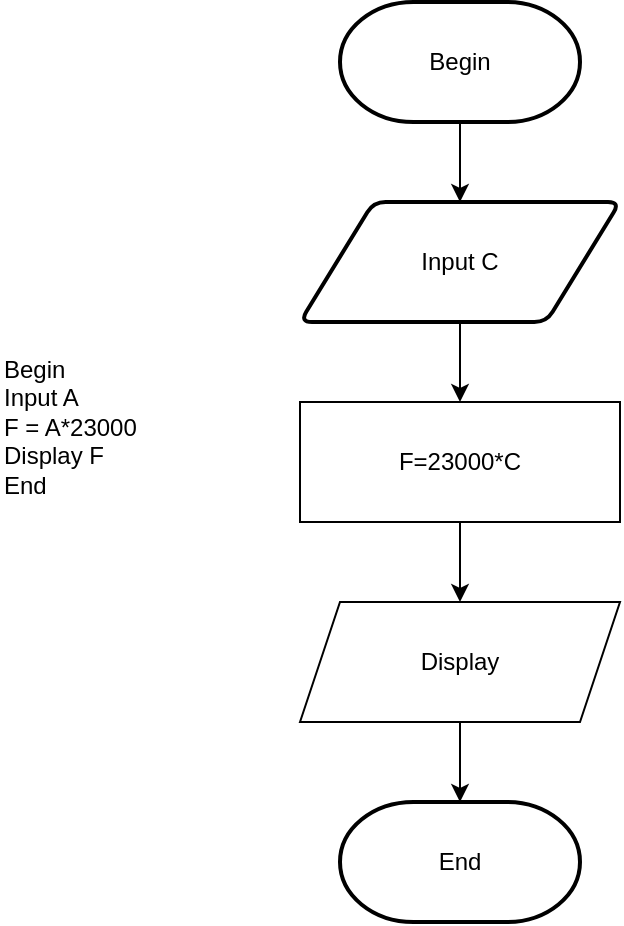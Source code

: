 <mxfile version="19.0.3" type="device" pages="6"><diagram id="tfVAkzBYsVgpE_s7PDFw" name="Trang-1"><mxGraphModel dx="1038" dy="649" grid="1" gridSize="10" guides="1" tooltips="1" connect="1" arrows="1" fold="1" page="1" pageScale="1" pageWidth="850" pageHeight="1100" math="0" shadow="0"><root><mxCell id="0"/><mxCell id="1" parent="0"/><mxCell id="wLhklh-RjlBbYtc-r_yP-1" value="Begin" style="strokeWidth=2;html=1;shape=mxgraph.flowchart.terminator;whiteSpace=wrap;" parent="1" vertex="1"><mxGeometry x="280" y="60" width="120" height="60" as="geometry"/></mxCell><mxCell id="wLhklh-RjlBbYtc-r_yP-2" value="Input C" style="shape=parallelogram;html=1;strokeWidth=2;perimeter=parallelogramPerimeter;whiteSpace=wrap;rounded=1;arcSize=12;size=0.23;" parent="1" vertex="1"><mxGeometry x="260" y="160" width="160" height="60" as="geometry"/></mxCell><mxCell id="wLhklh-RjlBbYtc-r_yP-3" value="F=23000*C" style="rounded=0;whiteSpace=wrap;html=1;" parent="1" vertex="1"><mxGeometry x="260" y="260" width="160" height="60" as="geometry"/></mxCell><mxCell id="wLhklh-RjlBbYtc-r_yP-4" value="Display" style="shape=parallelogram;perimeter=parallelogramPerimeter;whiteSpace=wrap;html=1;fixedSize=1;" parent="1" vertex="1"><mxGeometry x="260" y="360" width="160" height="60" as="geometry"/></mxCell><mxCell id="wLhklh-RjlBbYtc-r_yP-5" value="End" style="strokeWidth=2;html=1;shape=mxgraph.flowchart.terminator;whiteSpace=wrap;" parent="1" vertex="1"><mxGeometry x="280" y="460" width="120" height="60" as="geometry"/></mxCell><mxCell id="wLhklh-RjlBbYtc-r_yP-6" value="" style="endArrow=classic;html=1;rounded=0;exitX=0.5;exitY=1;exitDx=0;exitDy=0;exitPerimeter=0;entryX=0.5;entryY=0;entryDx=0;entryDy=0;" parent="1" source="wLhklh-RjlBbYtc-r_yP-1" target="wLhklh-RjlBbYtc-r_yP-2" edge="1"><mxGeometry width="50" height="50" relative="1" as="geometry"><mxPoint x="400" y="360" as="sourcePoint"/><mxPoint x="450" y="310" as="targetPoint"/></mxGeometry></mxCell><mxCell id="wLhklh-RjlBbYtc-r_yP-7" value="" style="endArrow=classic;html=1;rounded=0;exitX=0.5;exitY=1;exitDx=0;exitDy=0;entryX=0.5;entryY=0;entryDx=0;entryDy=0;" parent="1" source="wLhklh-RjlBbYtc-r_yP-2" target="wLhklh-RjlBbYtc-r_yP-3" edge="1"><mxGeometry width="50" height="50" relative="1" as="geometry"><mxPoint x="400" y="360" as="sourcePoint"/><mxPoint x="450" y="310" as="targetPoint"/></mxGeometry></mxCell><mxCell id="wLhklh-RjlBbYtc-r_yP-8" value="" style="endArrow=classic;html=1;rounded=0;exitX=0.5;exitY=1;exitDx=0;exitDy=0;entryX=0.5;entryY=0;entryDx=0;entryDy=0;" parent="1" source="wLhklh-RjlBbYtc-r_yP-3" target="wLhklh-RjlBbYtc-r_yP-4" edge="1"><mxGeometry width="50" height="50" relative="1" as="geometry"><mxPoint x="400" y="360" as="sourcePoint"/><mxPoint x="450" y="310" as="targetPoint"/></mxGeometry></mxCell><mxCell id="wLhklh-RjlBbYtc-r_yP-9" value="" style="endArrow=classic;html=1;rounded=0;exitX=0.5;exitY=1;exitDx=0;exitDy=0;entryX=0.5;entryY=0;entryDx=0;entryDy=0;entryPerimeter=0;" parent="1" source="wLhklh-RjlBbYtc-r_yP-4" target="wLhklh-RjlBbYtc-r_yP-5" edge="1"><mxGeometry width="50" height="50" relative="1" as="geometry"><mxPoint x="400" y="360" as="sourcePoint"/><mxPoint x="450" y="310" as="targetPoint"/></mxGeometry></mxCell><mxCell id="OuCpHA_AgsqhXo5aBprv-1" value="Begin&#13;&#10;    Input A&#13;&#10;    F = A*23000&#13;&#10;    Display F&#13;&#10;End" style="text;whiteSpace=wrap;html=1;" parent="1" vertex="1"><mxGeometry x="110" y="230" width="90" height="90" as="geometry"/></mxCell></root></mxGraphModel></diagram><diagram id="r07blLRiK-Lyzd8uWwNW" name="Trang-2"><mxGraphModel dx="1036" dy="649" grid="1" gridSize="10" guides="1" tooltips="1" connect="1" arrows="1" fold="1" page="1" pageScale="1" pageWidth="850" pageHeight="1100" math="0" shadow="0"><root><mxCell id="0"/><mxCell id="1" parent="0"/><mxCell id="62NmQPQryTrgk5enbBfd-7" value="" style="edgeStyle=orthogonalEdgeStyle;rounded=0;orthogonalLoop=1;jettySize=auto;html=1;" parent="1" source="62NmQPQryTrgk5enbBfd-1" target="62NmQPQryTrgk5enbBfd-3" edge="1"><mxGeometry relative="1" as="geometry"/></mxCell><mxCell id="62NmQPQryTrgk5enbBfd-1" value="BEGIN" style="ellipse;whiteSpace=wrap;html=1;" parent="1" vertex="1"><mxGeometry x="330" y="40" width="120" height="70" as="geometry"/></mxCell><mxCell id="62NmQPQryTrgk5enbBfd-9" value="" style="edgeStyle=orthogonalEdgeStyle;rounded=0;orthogonalLoop=1;jettySize=auto;html=1;" parent="1" source="62NmQPQryTrgk5enbBfd-2" target="62NmQPQryTrgk5enbBfd-5" edge="1"><mxGeometry relative="1" as="geometry"/></mxCell><mxCell id="62NmQPQryTrgk5enbBfd-2" value="F=(A+B+C)/3" style="rounded=0;whiteSpace=wrap;html=1;" parent="1" vertex="1"><mxGeometry x="330" y="270" width="120" height="60" as="geometry"/></mxCell><mxCell id="62NmQPQryTrgk5enbBfd-8" value="" style="edgeStyle=orthogonalEdgeStyle;rounded=0;orthogonalLoop=1;jettySize=auto;html=1;" parent="1" source="62NmQPQryTrgk5enbBfd-3" target="62NmQPQryTrgk5enbBfd-2" edge="1"><mxGeometry relative="1" as="geometry"/></mxCell><mxCell id="62NmQPQryTrgk5enbBfd-3" value="INPUT A, B, C" style="shape=parallelogram;perimeter=parallelogramPerimeter;whiteSpace=wrap;html=1;fixedSize=1;" parent="1" vertex="1"><mxGeometry x="330" y="160" width="120" height="60" as="geometry"/></mxCell><mxCell id="62NmQPQryTrgk5enbBfd-10" value="" style="edgeStyle=orthogonalEdgeStyle;rounded=0;orthogonalLoop=1;jettySize=auto;html=1;" parent="1" source="62NmQPQryTrgk5enbBfd-5" target="62NmQPQryTrgk5enbBfd-6" edge="1"><mxGeometry relative="1" as="geometry"/></mxCell><mxCell id="62NmQPQryTrgk5enbBfd-5" value="DISPLAY F" style="shape=parallelogram;perimeter=parallelogramPerimeter;whiteSpace=wrap;html=1;fixedSize=1;" parent="1" vertex="1"><mxGeometry x="330" y="370" width="120" height="60" as="geometry"/></mxCell><mxCell id="62NmQPQryTrgk5enbBfd-6" value="END" style="ellipse;whiteSpace=wrap;html=1;" parent="1" vertex="1"><mxGeometry x="330" y="470" width="120" height="70" as="geometry"/></mxCell><mxCell id="62NmQPQryTrgk5enbBfd-11" value="Begin&#13;&#10;    Input a,b,c&#13;&#10;    A = (a+b+2)/3&#13;&#10;    Display A&#13;&#10;End" style="text;whiteSpace=wrap;html=1;" parent="1" vertex="1"><mxGeometry x="150" y="170" width="110" height="150" as="geometry"/></mxCell></root></mxGraphModel></diagram><diagram id="t23AsG98z1i_BAn7gj1m" name="Trang-3"><mxGraphModel dx="1036" dy="649" grid="1" gridSize="10" guides="1" tooltips="1" connect="1" arrows="1" fold="1" page="1" pageScale="1" pageWidth="850" pageHeight="1100" math="0" shadow="0"><root><mxCell id="0"/><mxCell id="1" parent="0"/><mxCell id="9P1zHzRPGrppLzi7DGdv-8" value="" style="edgeStyle=orthogonalEdgeStyle;rounded=0;orthogonalLoop=1;jettySize=auto;html=1;" edge="1" parent="1" source="9P1zHzRPGrppLzi7DGdv-1" target="9P1zHzRPGrppLzi7DGdv-2"><mxGeometry relative="1" as="geometry"/></mxCell><mxCell id="9P1zHzRPGrppLzi7DGdv-1" value="BEGIN" style="ellipse;whiteSpace=wrap;html=1;" vertex="1" parent="1"><mxGeometry x="390" y="40" width="120" height="80" as="geometry"/></mxCell><mxCell id="9P1zHzRPGrppLzi7DGdv-9" value="" style="edgeStyle=orthogonalEdgeStyle;rounded=0;orthogonalLoop=1;jettySize=auto;html=1;" edge="1" parent="1" source="9P1zHzRPGrppLzi7DGdv-2" target="9P1zHzRPGrppLzi7DGdv-4"><mxGeometry relative="1" as="geometry"/></mxCell><mxCell id="9P1zHzRPGrppLzi7DGdv-2" value="INPUT A,B,C" style="shape=parallelogram;perimeter=parallelogramPerimeter;whiteSpace=wrap;html=1;fixedSize=1;" vertex="1" parent="1"><mxGeometry x="390" y="160" width="120" height="60" as="geometry"/></mxCell><mxCell id="9P1zHzRPGrppLzi7DGdv-10" style="edgeStyle=orthogonalEdgeStyle;rounded=0;orthogonalLoop=1;jettySize=auto;html=1;entryX=0.5;entryY=0;entryDx=0;entryDy=0;" edge="1" parent="1" source="9P1zHzRPGrppLzi7DGdv-4" target="9P1zHzRPGrppLzi7DGdv-5"><mxGeometry relative="1" as="geometry"><mxPoint x="310" y="300" as="targetPoint"/></mxGeometry></mxCell><mxCell id="9P1zHzRPGrppLzi7DGdv-11" style="edgeStyle=orthogonalEdgeStyle;rounded=0;orthogonalLoop=1;jettySize=auto;html=1;exitX=1;exitY=0.5;exitDx=0;exitDy=0;entryX=0.5;entryY=0;entryDx=0;entryDy=0;" edge="1" parent="1" source="9P1zHzRPGrppLzi7DGdv-4" target="9P1zHzRPGrppLzi7DGdv-6"><mxGeometry relative="1" as="geometry"><mxPoint x="590" y="300" as="targetPoint"/></mxGeometry></mxCell><mxCell id="9P1zHzRPGrppLzi7DGdv-14" value="" style="edgeStyle=orthogonalEdgeStyle;rounded=0;orthogonalLoop=1;jettySize=auto;html=1;" edge="1" parent="1" source="9P1zHzRPGrppLzi7DGdv-4" target="9P1zHzRPGrppLzi7DGdv-13"><mxGeometry relative="1" as="geometry"/></mxCell><mxCell id="9P1zHzRPGrppLzi7DGdv-4" value="MAX=A" style="rhombus;whiteSpace=wrap;html=1;" vertex="1" parent="1"><mxGeometry x="410" y="260" width="80" height="80" as="geometry"/></mxCell><mxCell id="9P1zHzRPGrppLzi7DGdv-5" value="MAX&amp;lt;B" style="rhombus;whiteSpace=wrap;html=1;" vertex="1" parent="1"><mxGeometry x="260" y="340" width="110" height="80" as="geometry"/></mxCell><mxCell id="9P1zHzRPGrppLzi7DGdv-6" value="MAX&amp;lt;C" style="rhombus;whiteSpace=wrap;html=1;" vertex="1" parent="1"><mxGeometry x="530" y="340" width="110" height="80" as="geometry"/></mxCell><mxCell id="9P1zHzRPGrppLzi7DGdv-25" value="" style="edgeStyle=orthogonalEdgeStyle;rounded=0;orthogonalLoop=1;jettySize=auto;html=1;" edge="1" parent="1" source="9P1zHzRPGrppLzi7DGdv-13" target="9P1zHzRPGrppLzi7DGdv-24"><mxGeometry relative="1" as="geometry"/></mxCell><mxCell id="9P1zHzRPGrppLzi7DGdv-13" value="DISPLAY MAX" style="shape=parallelogram;perimeter=parallelogramPerimeter;whiteSpace=wrap;html=1;fixedSize=1;" vertex="1" parent="1"><mxGeometry x="390" y="480" width="120" height="50" as="geometry"/></mxCell><mxCell id="9P1zHzRPGrppLzi7DGdv-17" value="TRUE" style="text;html=1;strokeColor=none;fillColor=none;align=center;verticalAlign=middle;whiteSpace=wrap;rounded=0;" vertex="1" parent="1"><mxGeometry x="330" y="430" width="60" height="30" as="geometry"/></mxCell><mxCell id="9P1zHzRPGrppLzi7DGdv-18" value="TRUE" style="text;html=1;strokeColor=none;fillColor=none;align=center;verticalAlign=middle;whiteSpace=wrap;rounded=0;" vertex="1" parent="1"><mxGeometry x="500" y="430" width="60" height="30" as="geometry"/></mxCell><mxCell id="9P1zHzRPGrppLzi7DGdv-22" value="" style="endArrow=classic;html=1;rounded=0;exitX=0.5;exitY=1;exitDx=0;exitDy=0;entryX=0;entryY=0.75;entryDx=0;entryDy=0;" edge="1" parent="1" source="9P1zHzRPGrppLzi7DGdv-5" target="9P1zHzRPGrppLzi7DGdv-13"><mxGeometry width="50" height="50" relative="1" as="geometry"><mxPoint x="400" y="360" as="sourcePoint"/><mxPoint x="315" y="530" as="targetPoint"/></mxGeometry></mxCell><mxCell id="9P1zHzRPGrppLzi7DGdv-23" value="" style="endArrow=classic;html=1;rounded=0;exitX=0.5;exitY=1;exitDx=0;exitDy=0;entryX=1;entryY=0.75;entryDx=0;entryDy=0;" edge="1" parent="1" source="9P1zHzRPGrppLzi7DGdv-6" target="9P1zHzRPGrppLzi7DGdv-13"><mxGeometry width="50" height="50" relative="1" as="geometry"><mxPoint x="400" y="360" as="sourcePoint"/><mxPoint x="450" y="310" as="targetPoint"/></mxGeometry></mxCell><mxCell id="9P1zHzRPGrppLzi7DGdv-24" value="END" style="ellipse;whiteSpace=wrap;html=1;" vertex="1" parent="1"><mxGeometry x="390" y="570" width="120" height="80" as="geometry"/></mxCell><mxCell id="9P1zHzRPGrppLzi7DGdv-27" value="Begin&#10;    Input a,b,c&#10;    max=a&#10;    If max &lt; b&#10;       max = b&#10;    If max &lt; c&#10;       max = c&#10;    Display max&#10;End" style="text;whiteSpace=wrap;html=1;" vertex="1" parent="1"><mxGeometry x="130" y="190" width="100" height="140" as="geometry"/></mxCell></root></mxGraphModel></diagram><diagram id="PY7EW52WRHJG7oaNqOlx" name="Trang-4"><mxGraphModel dx="1038" dy="649" grid="1" gridSize="10" guides="1" tooltips="1" connect="1" arrows="1" fold="1" page="1" pageScale="1" pageWidth="850" pageHeight="1100" math="0" shadow="0"><root><mxCell id="0"/><mxCell id="1" parent="0"/><mxCell id="LsC1vlIwkCf9p1XSgPZU-14" value="" style="edgeStyle=orthogonalEdgeStyle;rounded=0;orthogonalLoop=1;jettySize=auto;html=1;" edge="1" parent="1" source="LsC1vlIwkCf9p1XSgPZU-1" target="LsC1vlIwkCf9p1XSgPZU-2"><mxGeometry relative="1" as="geometry"/></mxCell><mxCell id="LsC1vlIwkCf9p1XSgPZU-1" value="BEGIN" style="ellipse;whiteSpace=wrap;html=1;" vertex="1" parent="1"><mxGeometry x="330" y="40" width="120" height="60" as="geometry"/></mxCell><mxCell id="LsC1vlIwkCf9p1XSgPZU-15" value="" style="edgeStyle=orthogonalEdgeStyle;rounded=0;orthogonalLoop=1;jettySize=auto;html=1;" edge="1" parent="1" source="LsC1vlIwkCf9p1XSgPZU-2" target="LsC1vlIwkCf9p1XSgPZU-4"><mxGeometry relative="1" as="geometry"/></mxCell><mxCell id="LsC1vlIwkCf9p1XSgPZU-2" value="INPUT A1,....AI" style="shape=parallelogram;perimeter=parallelogramPerimeter;whiteSpace=wrap;html=1;fixedSize=1;" vertex="1" parent="1"><mxGeometry x="330" y="130" width="120" height="60" as="geometry"/></mxCell><mxCell id="LsC1vlIwkCf9p1XSgPZU-16" value="" style="edgeStyle=orthogonalEdgeStyle;rounded=0;orthogonalLoop=1;jettySize=auto;html=1;" edge="1" parent="1" source="LsC1vlIwkCf9p1XSgPZU-4" target="LsC1vlIwkCf9p1XSgPZU-5"><mxGeometry relative="1" as="geometry"/></mxCell><mxCell id="LsC1vlIwkCf9p1XSgPZU-4" value="MAX=A1" style="rounded=0;whiteSpace=wrap;html=1;" vertex="1" parent="1"><mxGeometry x="330" y="220" width="120" height="60" as="geometry"/></mxCell><mxCell id="LsC1vlIwkCf9p1XSgPZU-17" value="" style="edgeStyle=orthogonalEdgeStyle;rounded=0;orthogonalLoop=1;jettySize=auto;html=1;" edge="1" parent="1" source="LsC1vlIwkCf9p1XSgPZU-5" target="LsC1vlIwkCf9p1XSgPZU-11"><mxGeometry relative="1" as="geometry"/></mxCell><mxCell id="LsC1vlIwkCf9p1XSgPZU-21" style="edgeStyle=orthogonalEdgeStyle;rounded=0;orthogonalLoop=1;jettySize=auto;html=1;" edge="1" parent="1"><mxGeometry relative="1" as="geometry"><mxPoint x="450" y="260" as="targetPoint"/><mxPoint x="640" y="560" as="sourcePoint"/><Array as="points"><mxPoint x="640" y="260"/><mxPoint x="450" y="260"/></Array></mxGeometry></mxCell><mxCell id="LsC1vlIwkCf9p1XSgPZU-5" value="I=1" style="rounded=0;whiteSpace=wrap;html=1;" vertex="1" parent="1"><mxGeometry x="330" y="310" width="120" height="60" as="geometry"/></mxCell><mxCell id="LsC1vlIwkCf9p1XSgPZU-10" value="&lt;div&gt;BEGIN&lt;/div&gt;&lt;div&gt;&amp;nbsp; &amp;nbsp; &amp;nbsp; &amp;nbsp; INPUT A1,... AI&lt;/div&gt;&lt;div&gt;&amp;nbsp; &amp;nbsp; &amp;nbsp; &amp;nbsp; MAX=A1&lt;/div&gt;&lt;div&gt;&amp;nbsp; &amp;nbsp; &amp;nbsp; &amp;nbsp; I=1&lt;/div&gt;&lt;div&gt;&lt;span style=&quot;&quot;&gt;&#9;&lt;/span&gt;N LA SO CAC SO HANG&lt;/div&gt;&lt;div&gt;&lt;span style=&quot;&quot;&gt;&#9;&lt;/span&gt;WHILE I&amp;lt;=N&lt;/div&gt;&lt;div&gt;&lt;span style=&quot;&quot;&gt;&#9;&lt;/span&gt;DO&lt;/div&gt;&lt;div&gt;&lt;span style=&quot;&quot;&gt;&#9;&lt;/span&gt;IF MAX&amp;lt;AI&lt;/div&gt;&lt;div&gt;&lt;span style=&quot;&quot;&gt;&#9;&lt;/span&gt;&amp;nbsp; &amp;nbsp;MAX=AI&lt;/div&gt;&lt;div&gt;&lt;span style=&quot;&quot;&gt;&#9;&lt;/span&gt;I=I+1&lt;/div&gt;&lt;div&gt;END&lt;/div&gt;" style="text;html=1;strokeColor=none;fillColor=none;align=left;verticalAlign=middle;whiteSpace=wrap;rounded=0;" vertex="1" parent="1"><mxGeometry x="90" y="50" width="190" height="340" as="geometry"/></mxCell><mxCell id="LsC1vlIwkCf9p1XSgPZU-23" value="" style="edgeStyle=orthogonalEdgeStyle;rounded=0;orthogonalLoop=1;jettySize=auto;html=1;" edge="1" parent="1" source="LsC1vlIwkCf9p1XSgPZU-11" target="LsC1vlIwkCf9p1XSgPZU-18"><mxGeometry relative="1" as="geometry"/></mxCell><mxCell id="LsC1vlIwkCf9p1XSgPZU-25" value="" style="edgeStyle=orthogonalEdgeStyle;rounded=0;orthogonalLoop=1;jettySize=auto;html=1;" edge="1" parent="1" source="LsC1vlIwkCf9p1XSgPZU-11"><mxGeometry relative="1" as="geometry"><mxPoint x="250" y="500" as="targetPoint"/></mxGeometry></mxCell><mxCell id="LsC1vlIwkCf9p1XSgPZU-11" value="I&amp;lt;=N" style="rhombus;whiteSpace=wrap;html=1;" vertex="1" parent="1"><mxGeometry x="350" y="400" width="80" height="80" as="geometry"/></mxCell><mxCell id="LsC1vlIwkCf9p1XSgPZU-18" value="I=I+1" style="rhombus;whiteSpace=wrap;html=1;" vertex="1" parent="1"><mxGeometry x="350" y="520" width="80" height="80" as="geometry"/></mxCell><mxCell id="LsC1vlIwkCf9p1XSgPZU-22" value="" style="endArrow=classic;html=1;rounded=0;exitX=1;exitY=0.5;exitDx=0;exitDy=0;" edge="1" parent="1" source="LsC1vlIwkCf9p1XSgPZU-18"><mxGeometry width="50" height="50" relative="1" as="geometry"><mxPoint x="630" y="560" as="sourcePoint"/><mxPoint x="640" y="560" as="targetPoint"/></mxGeometry></mxCell><mxCell id="LsC1vlIwkCf9p1XSgPZU-27" value="TRUE" style="text;html=1;strokeColor=none;fillColor=none;align=center;verticalAlign=middle;whiteSpace=wrap;rounded=0;" vertex="1" parent="1"><mxGeometry x="280" y="420" width="60" height="30" as="geometry"/></mxCell><mxCell id="LsC1vlIwkCf9p1XSgPZU-28" value="END&lt;br&gt;" style="ellipse;whiteSpace=wrap;html=1;" vertex="1" parent="1"><mxGeometry x="190" y="500" width="120" height="80" as="geometry"/></mxCell><mxCell id="LsC1vlIwkCf9p1XSgPZU-31" value="FALSE" style="text;html=1;strokeColor=none;fillColor=none;align=center;verticalAlign=middle;whiteSpace=wrap;rounded=0;" vertex="1" parent="1"><mxGeometry x="390" y="480" width="60" height="30" as="geometry"/></mxCell></root></mxGraphModel></diagram><diagram id="u81k1iAe41c52TjXx4Qc" name="Trang-5"><mxGraphModel dx="1038" dy="649" grid="1" gridSize="10" guides="1" tooltips="1" connect="1" arrows="1" fold="1" page="1" pageScale="1" pageWidth="850" pageHeight="1100" math="0" shadow="0"><root><mxCell id="0"/><mxCell id="1" parent="0"/><mxCell id="7nemfTpSg8hkyficvyuv-9" value="" style="edgeStyle=orthogonalEdgeStyle;rounded=0;orthogonalLoop=1;jettySize=auto;html=1;" parent="1" source="7nemfTpSg8hkyficvyuv-1" target="7nemfTpSg8hkyficvyuv-2" edge="1"><mxGeometry relative="1" as="geometry"/></mxCell><mxCell id="7nemfTpSg8hkyficvyuv-1" value="BEGIN" style="ellipse;whiteSpace=wrap;html=1;" parent="1" vertex="1"><mxGeometry x="350" y="40" width="120" height="80" as="geometry"/></mxCell><mxCell id="vBXiKGXW_9Dx3y0MGKGs-3" value="" style="edgeStyle=orthogonalEdgeStyle;rounded=0;orthogonalLoop=1;jettySize=auto;html=1;" edge="1" parent="1" source="7nemfTpSg8hkyficvyuv-2" target="vBXiKGXW_9Dx3y0MGKGs-2"><mxGeometry relative="1" as="geometry"/></mxCell><mxCell id="7nemfTpSg8hkyficvyuv-2" value="INPUT N" style="shape=parallelogram;perimeter=parallelogramPerimeter;whiteSpace=wrap;html=1;fixedSize=1;" parent="1" vertex="1"><mxGeometry x="350" y="140" width="120" height="60" as="geometry"/></mxCell><mxCell id="vBXiKGXW_9Dx3y0MGKGs-8" value="" style="edgeStyle=orthogonalEdgeStyle;rounded=0;orthogonalLoop=1;jettySize=auto;html=1;" edge="1" parent="1" source="vBXiKGXW_9Dx3y0MGKGs-2" target="vBXiKGXW_9Dx3y0MGKGs-7"><mxGeometry relative="1" as="geometry"/></mxCell><mxCell id="vBXiKGXW_9Dx3y0MGKGs-29" value="" style="edgeStyle=orthogonalEdgeStyle;rounded=0;orthogonalLoop=1;jettySize=auto;html=1;" edge="1" parent="1" source="vBXiKGXW_9Dx3y0MGKGs-2" target="vBXiKGXW_9Dx3y0MGKGs-4"><mxGeometry relative="1" as="geometry"/></mxCell><mxCell id="vBXiKGXW_9Dx3y0MGKGs-2" value="N=&amp;gt;75" style="rhombus;whiteSpace=wrap;html=1;" vertex="1" parent="1"><mxGeometry x="360" y="230" width="100" height="80" as="geometry"/></mxCell><mxCell id="vBXiKGXW_9Dx3y0MGKGs-41" style="edgeStyle=orthogonalEdgeStyle;rounded=0;orthogonalLoop=1;jettySize=auto;html=1;exitX=1;exitY=0.5;exitDx=0;exitDy=0;entryX=0.5;entryY=0;entryDx=0;entryDy=0;" edge="1" parent="1" source="vBXiKGXW_9Dx3y0MGKGs-4" target="vBXiKGXW_9Dx3y0MGKGs-39"><mxGeometry relative="1" as="geometry"><mxPoint x="730" y="630" as="targetPoint"/><Array as="points"><mxPoint x="730" y="270"/></Array></mxGeometry></mxCell><mxCell id="vBXiKGXW_9Dx3y0MGKGs-4" value="DISPLAY LOẠI A" style="shape=parallelogram;perimeter=parallelogramPerimeter;whiteSpace=wrap;html=1;fixedSize=1;" vertex="1" parent="1"><mxGeometry x="550" y="240" width="120" height="60" as="geometry"/></mxCell><mxCell id="vBXiKGXW_9Dx3y0MGKGs-19" value="" style="edgeStyle=orthogonalEdgeStyle;rounded=0;orthogonalLoop=1;jettySize=auto;html=1;" edge="1" parent="1" source="vBXiKGXW_9Dx3y0MGKGs-7" target="vBXiKGXW_9Dx3y0MGKGs-9"><mxGeometry relative="1" as="geometry"/></mxCell><mxCell id="vBXiKGXW_9Dx3y0MGKGs-21" value="" style="edgeStyle=orthogonalEdgeStyle;rounded=0;orthogonalLoop=1;jettySize=auto;html=1;" edge="1" parent="1" source="vBXiKGXW_9Dx3y0MGKGs-7" target="vBXiKGXW_9Dx3y0MGKGs-20"><mxGeometry relative="1" as="geometry"/></mxCell><mxCell id="vBXiKGXW_9Dx3y0MGKGs-7" value="N=&amp;gt;60" style="rhombus;whiteSpace=wrap;html=1;" vertex="1" parent="1"><mxGeometry x="360" y="340" width="100" height="80" as="geometry"/></mxCell><mxCell id="vBXiKGXW_9Dx3y0MGKGs-42" style="edgeStyle=orthogonalEdgeStyle;rounded=0;orthogonalLoop=1;jettySize=auto;html=1;exitX=1;exitY=0.5;exitDx=0;exitDy=0;" edge="1" parent="1" source="vBXiKGXW_9Dx3y0MGKGs-9"><mxGeometry relative="1" as="geometry"><mxPoint x="730" y="380" as="targetPoint"/></mxGeometry></mxCell><mxCell id="vBXiKGXW_9Dx3y0MGKGs-9" value="DISPLAY LOẠI B" style="shape=parallelogram;perimeter=parallelogramPerimeter;whiteSpace=wrap;html=1;fixedSize=1;" vertex="1" parent="1"><mxGeometry x="550" y="350" width="120" height="60" as="geometry"/></mxCell><mxCell id="vBXiKGXW_9Dx3y0MGKGs-11" value="FLASE" style="text;html=1;strokeColor=none;fillColor=none;align=center;verticalAlign=middle;whiteSpace=wrap;rounded=0;" vertex="1" parent="1"><mxGeometry x="405" y="310" width="60" height="30" as="geometry"/></mxCell><mxCell id="vBXiKGXW_9Dx3y0MGKGs-13" value="TRUE" style="text;html=1;strokeColor=none;fillColor=none;align=center;verticalAlign=middle;whiteSpace=wrap;rounded=0;" vertex="1" parent="1"><mxGeometry x="470" y="350" width="60" height="30" as="geometry"/></mxCell><mxCell id="vBXiKGXW_9Dx3y0MGKGs-23" value="" style="edgeStyle=orthogonalEdgeStyle;rounded=0;orthogonalLoop=1;jettySize=auto;html=1;" edge="1" parent="1" source="vBXiKGXW_9Dx3y0MGKGs-20" target="vBXiKGXW_9Dx3y0MGKGs-22"><mxGeometry relative="1" as="geometry"/></mxCell><mxCell id="vBXiKGXW_9Dx3y0MGKGs-33" value="" style="edgeStyle=orthogonalEdgeStyle;rounded=0;orthogonalLoop=1;jettySize=auto;html=1;" edge="1" parent="1" source="vBXiKGXW_9Dx3y0MGKGs-20" target="vBXiKGXW_9Dx3y0MGKGs-24"><mxGeometry relative="1" as="geometry"/></mxCell><mxCell id="vBXiKGXW_9Dx3y0MGKGs-20" value="N=&amp;gt;45" style="rhombus;whiteSpace=wrap;html=1;" vertex="1" parent="1"><mxGeometry x="355" y="440" width="110" height="80" as="geometry"/></mxCell><mxCell id="vBXiKGXW_9Dx3y0MGKGs-43" style="edgeStyle=orthogonalEdgeStyle;rounded=0;orthogonalLoop=1;jettySize=auto;html=1;exitX=1;exitY=0.5;exitDx=0;exitDy=0;" edge="1" parent="1" source="vBXiKGXW_9Dx3y0MGKGs-22"><mxGeometry relative="1" as="geometry"><mxPoint x="730" y="480" as="targetPoint"/></mxGeometry></mxCell><mxCell id="vBXiKGXW_9Dx3y0MGKGs-22" value="DISPLAY LOẠI C" style="shape=parallelogram;perimeter=parallelogramPerimeter;whiteSpace=wrap;html=1;fixedSize=1;" vertex="1" parent="1"><mxGeometry x="550" y="450" width="120" height="60" as="geometry"/></mxCell><mxCell id="vBXiKGXW_9Dx3y0MGKGs-30" value="" style="edgeStyle=orthogonalEdgeStyle;rounded=0;orthogonalLoop=1;jettySize=auto;html=1;" edge="1" parent="1" source="vBXiKGXW_9Dx3y0MGKGs-24" target="vBXiKGXW_9Dx3y0MGKGs-28"><mxGeometry relative="1" as="geometry"/></mxCell><mxCell id="vBXiKGXW_9Dx3y0MGKGs-38" value="" style="edgeStyle=orthogonalEdgeStyle;rounded=0;orthogonalLoop=1;jettySize=auto;html=1;" edge="1" parent="1" source="vBXiKGXW_9Dx3y0MGKGs-24" target="vBXiKGXW_9Dx3y0MGKGs-37"><mxGeometry relative="1" as="geometry"/></mxCell><mxCell id="vBXiKGXW_9Dx3y0MGKGs-24" value="N=&amp;gt;35" style="rhombus;whiteSpace=wrap;html=1;" vertex="1" parent="1"><mxGeometry x="355" y="540" width="110" height="80" as="geometry"/></mxCell><mxCell id="vBXiKGXW_9Dx3y0MGKGs-6" value="TRUE" style="text;html=1;strokeColor=none;fillColor=none;align=center;verticalAlign=middle;whiteSpace=wrap;rounded=0;" vertex="1" parent="1"><mxGeometry x="470" y="240" width="60" height="30" as="geometry"/></mxCell><mxCell id="vBXiKGXW_9Dx3y0MGKGs-26" value="BEGIN&#10;INPUT N&#10;IF N=&gt;75&#10;DISPLAY LOẠI A THEN&#10;ELSE IF 60&lt;=N &#10;DISPLAY LOẠI B THEN&#10;ELSE IF 45&lt;=N &#10;DISPLAY LOẠI C THEN&#10;ELSE IF 35&lt;=N &#10;DISPLAY LOẠI D&#10;ELSE IF DISPLAY LOẠI E&#10;END" style="text;whiteSpace=wrap;html=1;" vertex="1" parent="1"><mxGeometry x="120" y="100" width="170" height="240" as="geometry"/></mxCell><mxCell id="vBXiKGXW_9Dx3y0MGKGs-44" style="edgeStyle=orthogonalEdgeStyle;rounded=0;orthogonalLoop=1;jettySize=auto;html=1;exitX=1;exitY=0.5;exitDx=0;exitDy=0;" edge="1" parent="1" source="vBXiKGXW_9Dx3y0MGKGs-28"><mxGeometry relative="1" as="geometry"><mxPoint x="730" y="580" as="targetPoint"/></mxGeometry></mxCell><mxCell id="vBXiKGXW_9Dx3y0MGKGs-28" value="DISPLAY LOẠI D" style="shape=parallelogram;perimeter=parallelogramPerimeter;whiteSpace=wrap;html=1;fixedSize=1;" vertex="1" parent="1"><mxGeometry x="550" y="550" width="120" height="60" as="geometry"/></mxCell><mxCell id="vBXiKGXW_9Dx3y0MGKGs-31" value="FLASE" style="text;html=1;strokeColor=none;fillColor=none;align=center;verticalAlign=middle;whiteSpace=wrap;rounded=0;" vertex="1" parent="1"><mxGeometry x="410" y="420" width="60" height="30" as="geometry"/></mxCell><mxCell id="vBXiKGXW_9Dx3y0MGKGs-32" value="FLASE" style="text;html=1;strokeColor=none;fillColor=none;align=center;verticalAlign=middle;whiteSpace=wrap;rounded=0;" vertex="1" parent="1"><mxGeometry x="410" y="520" width="60" height="30" as="geometry"/></mxCell><mxCell id="vBXiKGXW_9Dx3y0MGKGs-34" style="edgeStyle=orthogonalEdgeStyle;rounded=0;orthogonalLoop=1;jettySize=auto;html=1;exitX=0.5;exitY=1;exitDx=0;exitDy=0;" edge="1" parent="1" source="vBXiKGXW_9Dx3y0MGKGs-32" target="vBXiKGXW_9Dx3y0MGKGs-32"><mxGeometry relative="1" as="geometry"/></mxCell><mxCell id="vBXiKGXW_9Dx3y0MGKGs-35" value="TRUE" style="text;html=1;strokeColor=none;fillColor=none;align=center;verticalAlign=middle;whiteSpace=wrap;rounded=0;" vertex="1" parent="1"><mxGeometry x="470" y="450" width="60" height="30" as="geometry"/></mxCell><mxCell id="vBXiKGXW_9Dx3y0MGKGs-36" value="TRUE" style="text;html=1;strokeColor=none;fillColor=none;align=center;verticalAlign=middle;whiteSpace=wrap;rounded=0;" vertex="1" parent="1"><mxGeometry x="470" y="550" width="60" height="30" as="geometry"/></mxCell><mxCell id="vBXiKGXW_9Dx3y0MGKGs-37" value="DISPLAY LOẠI E" style="shape=parallelogram;perimeter=parallelogramPerimeter;whiteSpace=wrap;html=1;fixedSize=1;" vertex="1" parent="1"><mxGeometry x="350" y="650" width="120" height="60" as="geometry"/></mxCell><mxCell id="vBXiKGXW_9Dx3y0MGKGs-39" value="END" style="ellipse;whiteSpace=wrap;html=1;" vertex="1" parent="1"><mxGeometry x="670" y="640" width="120" height="80" as="geometry"/></mxCell><mxCell id="vBXiKGXW_9Dx3y0MGKGs-40" value="" style="endArrow=classic;html=1;rounded=0;exitX=1;exitY=0.5;exitDx=0;exitDy=0;entryX=0;entryY=0.5;entryDx=0;entryDy=0;" edge="1" parent="1" source="vBXiKGXW_9Dx3y0MGKGs-37" target="vBXiKGXW_9Dx3y0MGKGs-39"><mxGeometry width="50" height="50" relative="1" as="geometry"><mxPoint x="500" y="460" as="sourcePoint"/><mxPoint x="550" y="410" as="targetPoint"/></mxGeometry></mxCell><mxCell id="vBXiKGXW_9Dx3y0MGKGs-45" value="FLASE" style="text;html=1;strokeColor=none;fillColor=none;align=center;verticalAlign=middle;whiteSpace=wrap;rounded=0;" vertex="1" parent="1"><mxGeometry x="405" y="620" width="60" height="30" as="geometry"/></mxCell></root></mxGraphModel></diagram><diagram id="cJSdGrz2to811cVLsD81" name="Trang-6"><mxGraphModel dx="1888" dy="649" grid="1" gridSize="10" guides="1" tooltips="1" connect="1" arrows="1" fold="1" page="1" pageScale="1" pageWidth="850" pageHeight="1100" math="0" shadow="0"><root><mxCell id="0"/><mxCell id="1" parent="0"/><mxCell id="24XUVmutnhNNBs-K3R9m-13" value="" style="edgeStyle=orthogonalEdgeStyle;rounded=0;orthogonalLoop=1;jettySize=auto;html=1;" parent="1" source="24XUVmutnhNNBs-K3R9m-1" target="24XUVmutnhNNBs-K3R9m-2" edge="1"><mxGeometry relative="1" as="geometry"/></mxCell><mxCell id="24XUVmutnhNNBs-K3R9m-1" value="BEGIN" style="ellipse;whiteSpace=wrap;html=1;" parent="1" vertex="1"><mxGeometry x="340" width="90" height="50" as="geometry"/></mxCell><mxCell id="7ywiETRU46QGibNzkGlf-19" style="edgeStyle=orthogonalEdgeStyle;rounded=0;orthogonalLoop=1;jettySize=auto;html=1;exitX=0.5;exitY=1;exitDx=0;exitDy=0;entryX=0.5;entryY=0;entryDx=0;entryDy=0;" edge="1" parent="1" source="24XUVmutnhNNBs-K3R9m-2" target="7ywiETRU46QGibNzkGlf-1"><mxGeometry relative="1" as="geometry"/></mxCell><mxCell id="24XUVmutnhNNBs-K3R9m-2" value="INPUT A,B,C" style="shape=parallelogram;perimeter=parallelogramPerimeter;whiteSpace=wrap;html=1;fixedSize=1;" parent="1" vertex="1"><mxGeometry x="325" y="70" width="120" height="40" as="geometry"/></mxCell><mxCell id="24XUVmutnhNNBs-K3R9m-11" value="" style="edgeStyle=orthogonalEdgeStyle;rounded=0;orthogonalLoop=1;jettySize=auto;html=1;" parent="1" target="24XUVmutnhNNBs-K3R9m-5" edge="1"><mxGeometry relative="1" as="geometry"><mxPoint x="385" y="280" as="sourcePoint"/></mxGeometry></mxCell><mxCell id="24XUVmutnhNNBs-K3R9m-10" value="" style="edgeStyle=orthogonalEdgeStyle;rounded=0;orthogonalLoop=1;jettySize=auto;html=1;" parent="1" source="24XUVmutnhNNBs-K3R9m-5" target="24XUVmutnhNNBs-K3R9m-9" edge="1"><mxGeometry relative="1" as="geometry"/></mxCell><mxCell id="24XUVmutnhNNBs-K3R9m-29" style="edgeStyle=orthogonalEdgeStyle;rounded=0;orthogonalLoop=1;jettySize=auto;html=1;exitX=1;exitY=0.5;exitDx=0;exitDy=0;entryX=0;entryY=0.5;entryDx=0;entryDy=0;" parent="1" source="24XUVmutnhNNBs-K3R9m-5" target="24XUVmutnhNNBs-K3R9m-14" edge="1"><mxGeometry relative="1" as="geometry"/></mxCell><mxCell id="24XUVmutnhNNBs-K3R9m-5" value="MAX&amp;lt;B" style="rhombus;whiteSpace=wrap;html=1;" parent="1" vertex="1"><mxGeometry x="345" y="310" width="80" height="80" as="geometry"/></mxCell><mxCell id="7ywiETRU46QGibNzkGlf-16" style="edgeStyle=orthogonalEdgeStyle;rounded=0;orthogonalLoop=1;jettySize=auto;html=1;exitX=0.5;exitY=1;exitDx=0;exitDy=0;entryX=0.5;entryY=0;entryDx=0;entryDy=0;" edge="1" parent="1" source="24XUVmutnhNNBs-K3R9m-8" target="24XUVmutnhNNBs-K3R9m-15"><mxGeometry relative="1" as="geometry"><Array as="points"><mxPoint x="200" y="290"/></Array></mxGeometry></mxCell><mxCell id="7ywiETRU46QGibNzkGlf-23" style="edgeStyle=orthogonalEdgeStyle;rounded=0;orthogonalLoop=1;jettySize=auto;html=1;exitX=0;exitY=0.5;exitDx=0;exitDy=0;entryX=0.403;entryY=0.007;entryDx=0;entryDy=0;entryPerimeter=0;" edge="1" parent="1" source="24XUVmutnhNNBs-K3R9m-8" target="UuijwG7dVf3rDBlGsnNx-3"><mxGeometry relative="1" as="geometry"/></mxCell><mxCell id="24XUVmutnhNNBs-K3R9m-8" value="B&amp;gt;C" style="rhombus;whiteSpace=wrap;html=1;" parent="1" vertex="1"><mxGeometry x="60" y="210" width="80" height="80" as="geometry"/></mxCell><mxCell id="UuijwG7dVf3rDBlGsnNx-7" style="edgeStyle=orthogonalEdgeStyle;rounded=0;orthogonalLoop=1;jettySize=auto;html=1;exitX=0;exitY=0.5;exitDx=0;exitDy=0;entryX=0.5;entryY=0;entryDx=0;entryDy=0;" parent="1" source="24XUVmutnhNNBs-K3R9m-9" target="UuijwG7dVf3rDBlGsnNx-2" edge="1"><mxGeometry relative="1" as="geometry"/></mxCell><mxCell id="UuijwG7dVf3rDBlGsnNx-8" style="edgeStyle=orthogonalEdgeStyle;rounded=0;orthogonalLoop=1;jettySize=auto;html=1;exitX=1;exitY=0.5;exitDx=0;exitDy=0;entryX=0.5;entryY=0;entryDx=0;entryDy=0;" parent="1" source="24XUVmutnhNNBs-K3R9m-9" target="24XUVmutnhNNBs-K3R9m-17" edge="1"><mxGeometry relative="1" as="geometry"/></mxCell><mxCell id="24XUVmutnhNNBs-K3R9m-9" value="MAX=B&lt;br&gt;A&amp;gt;C" style="rhombus;whiteSpace=wrap;html=1;" parent="1" vertex="1"><mxGeometry x="345" y="430" width="80" height="80" as="geometry"/></mxCell><mxCell id="24XUVmutnhNNBs-K3R9m-32" value="" style="edgeStyle=orthogonalEdgeStyle;rounded=0;orthogonalLoop=1;jettySize=auto;html=1;" parent="1" source="24XUVmutnhNNBs-K3R9m-14" target="24XUVmutnhNNBs-K3R9m-31" edge="1"><mxGeometry relative="1" as="geometry"/></mxCell><mxCell id="24XUVmutnhNNBs-K3R9m-45" style="edgeStyle=orthogonalEdgeStyle;rounded=0;orthogonalLoop=1;jettySize=auto;html=1;exitX=0.5;exitY=0;exitDx=0;exitDy=0;" parent="1" source="24XUVmutnhNNBs-K3R9m-14" edge="1"><mxGeometry relative="1" as="geometry"><mxPoint x="390" y="200" as="targetPoint"/><Array as="points"><mxPoint x="680" y="200"/></Array></mxGeometry></mxCell><mxCell id="24XUVmutnhNNBs-K3R9m-14" value="MAX&amp;lt;C" style="rhombus;whiteSpace=wrap;html=1;" parent="1" vertex="1"><mxGeometry x="640" y="310" width="80" height="80" as="geometry"/></mxCell><mxCell id="7ywiETRU46QGibNzkGlf-22" style="edgeStyle=orthogonalEdgeStyle;rounded=0;orthogonalLoop=1;jettySize=auto;html=1;exitX=0.5;exitY=1;exitDx=0;exitDy=0;entryX=0.5;entryY=0;entryDx=0;entryDy=0;" edge="1" parent="1" source="24XUVmutnhNNBs-K3R9m-15" target="7ywiETRU46QGibNzkGlf-6"><mxGeometry relative="1" as="geometry"/></mxCell><mxCell id="24XUVmutnhNNBs-K3R9m-15" value="DISPLAY B" style="shape=parallelogram;perimeter=parallelogramPerimeter;whiteSpace=wrap;html=1;fixedSize=1;" parent="1" vertex="1"><mxGeometry x="140" y="570" width="120" height="60" as="geometry"/></mxCell><mxCell id="7ywiETRU46QGibNzkGlf-12" style="edgeStyle=orthogonalEdgeStyle;rounded=0;orthogonalLoop=1;jettySize=auto;html=1;exitX=0.5;exitY=1;exitDx=0;exitDy=0;entryX=0.5;entryY=0;entryDx=0;entryDy=0;" edge="1" parent="1" source="24XUVmutnhNNBs-K3R9m-17" target="7ywiETRU46QGibNzkGlf-6"><mxGeometry relative="1" as="geometry"/></mxCell><mxCell id="24XUVmutnhNNBs-K3R9m-17" value="DISPLAY C" style="shape=parallelogram;perimeter=parallelogramPerimeter;whiteSpace=wrap;html=1;fixedSize=1;" parent="1" vertex="1"><mxGeometry x="400" y="570" width="120" height="60" as="geometry"/></mxCell><mxCell id="7ywiETRU46QGibNzkGlf-14" style="edgeStyle=orthogonalEdgeStyle;rounded=0;orthogonalLoop=1;jettySize=auto;html=1;exitX=0.5;exitY=1;exitDx=0;exitDy=0;" edge="1" parent="1" source="24XUVmutnhNNBs-K3R9m-23"><mxGeometry relative="1" as="geometry"><mxPoint x="310" y="720" as="targetPoint"/></mxGeometry></mxCell><mxCell id="24XUVmutnhNNBs-K3R9m-23" value="DISPLAY A" style="shape=parallelogram;perimeter=parallelogramPerimeter;whiteSpace=wrap;html=1;fixedSize=1;" parent="1" vertex="1"><mxGeometry x="730" y="570" width="110" height="60" as="geometry"/></mxCell><mxCell id="24XUVmutnhNNBs-K3R9m-28" value="TRUE" style="text;html=1;strokeColor=none;fillColor=none;align=center;verticalAlign=middle;whiteSpace=wrap;rounded=0;" parent="1" vertex="1"><mxGeometry x="370" y="390" width="60" height="30" as="geometry"/></mxCell><mxCell id="24XUVmutnhNNBs-K3R9m-30" value="FALSE" style="text;html=1;strokeColor=none;fillColor=none;align=center;verticalAlign=middle;whiteSpace=wrap;rounded=0;" parent="1" vertex="1"><mxGeometry x="460" y="320" width="60" height="30" as="geometry"/></mxCell><mxCell id="UuijwG7dVf3rDBlGsnNx-9" style="edgeStyle=orthogonalEdgeStyle;rounded=0;orthogonalLoop=1;jettySize=auto;html=1;exitX=0;exitY=0.5;exitDx=0;exitDy=0;entryX=0.25;entryY=0;entryDx=0;entryDy=0;" parent="1" source="24XUVmutnhNNBs-K3R9m-31" target="UuijwG7dVf3rDBlGsnNx-1" edge="1"><mxGeometry relative="1" as="geometry"/></mxCell><mxCell id="UuijwG7dVf3rDBlGsnNx-10" style="edgeStyle=orthogonalEdgeStyle;rounded=0;orthogonalLoop=1;jettySize=auto;html=1;exitX=1;exitY=0.5;exitDx=0;exitDy=0;entryX=0.5;entryY=0;entryDx=0;entryDy=0;" parent="1" source="24XUVmutnhNNBs-K3R9m-31" target="24XUVmutnhNNBs-K3R9m-23" edge="1"><mxGeometry relative="1" as="geometry"/></mxCell><mxCell id="24XUVmutnhNNBs-K3R9m-31" value="MAX=C&lt;br&gt;A&amp;gt;B" style="rhombus;whiteSpace=wrap;html=1;" parent="1" vertex="1"><mxGeometry x="640" y="450" width="80" height="80" as="geometry"/></mxCell><mxCell id="24XUVmutnhNNBs-K3R9m-43" value="FALSE" style="text;html=1;strokeColor=none;fillColor=none;align=center;verticalAlign=middle;whiteSpace=wrap;rounded=0;" parent="1" vertex="1"><mxGeometry x="380" y="280" width="60" height="30" as="geometry"/></mxCell><mxCell id="24XUVmutnhNNBs-K3R9m-44" value="TRUE" style="text;html=1;strokeColor=none;fillColor=none;align=center;verticalAlign=middle;whiteSpace=wrap;rounded=0;" parent="1" vertex="1"><mxGeometry x="690" y="400" width="60" height="30" as="geometry"/></mxCell><mxCell id="24XUVmutnhNNBs-K3R9m-46" value="FALSE" style="text;html=1;strokeColor=none;fillColor=none;align=center;verticalAlign=middle;whiteSpace=wrap;rounded=0;" parent="1" vertex="1"><mxGeometry x="680" y="235" width="60" height="30" as="geometry"/></mxCell><mxCell id="7ywiETRU46QGibNzkGlf-8" style="edgeStyle=orthogonalEdgeStyle;rounded=0;orthogonalLoop=1;jettySize=auto;html=1;exitX=0.5;exitY=1;exitDx=0;exitDy=0;" edge="1" parent="1" source="24XUVmutnhNNBs-K3R9m-49" target="7ywiETRU46QGibNzkGlf-6"><mxGeometry relative="1" as="geometry"/></mxCell><mxCell id="24XUVmutnhNNBs-K3R9m-49" value="DISPLAY -1" style="shape=parallelogram;perimeter=parallelogramPerimeter;whiteSpace=wrap;html=1;fixedSize=1;" parent="1" vertex="1"><mxGeometry x="-190" y="570" width="120" height="60" as="geometry"/></mxCell><mxCell id="7ywiETRU46QGibNzkGlf-13" style="edgeStyle=orthogonalEdgeStyle;rounded=0;orthogonalLoop=1;jettySize=auto;html=1;exitX=0.5;exitY=1;exitDx=0;exitDy=0;entryX=0.5;entryY=0;entryDx=0;entryDy=0;" edge="1" parent="1" source="UuijwG7dVf3rDBlGsnNx-1" target="7ywiETRU46QGibNzkGlf-6"><mxGeometry relative="1" as="geometry"/></mxCell><mxCell id="UuijwG7dVf3rDBlGsnNx-1" value="DISPLAY B" style="shape=parallelogram;perimeter=parallelogramPerimeter;whiteSpace=wrap;html=1;fixedSize=1;" parent="1" vertex="1"><mxGeometry x="590" y="570" width="120" height="60" as="geometry"/></mxCell><mxCell id="7ywiETRU46QGibNzkGlf-11" style="edgeStyle=orthogonalEdgeStyle;rounded=0;orthogonalLoop=1;jettySize=auto;html=1;exitX=0.5;exitY=1;exitDx=0;exitDy=0;entryX=0.5;entryY=0;entryDx=0;entryDy=0;" edge="1" parent="1" source="UuijwG7dVf3rDBlGsnNx-2" target="7ywiETRU46QGibNzkGlf-6"><mxGeometry relative="1" as="geometry"/></mxCell><mxCell id="UuijwG7dVf3rDBlGsnNx-2" value="DISPLAY A" style="shape=parallelogram;perimeter=parallelogramPerimeter;whiteSpace=wrap;html=1;fixedSize=1;" parent="1" vertex="1"><mxGeometry x="270" y="570" width="110" height="60" as="geometry"/></mxCell><mxCell id="7ywiETRU46QGibNzkGlf-21" style="edgeStyle=orthogonalEdgeStyle;rounded=0;orthogonalLoop=1;jettySize=auto;html=1;exitX=0.5;exitY=1;exitDx=0;exitDy=0;entryX=0.5;entryY=0;entryDx=0;entryDy=0;" edge="1" parent="1" source="UuijwG7dVf3rDBlGsnNx-3" target="7ywiETRU46QGibNzkGlf-6"><mxGeometry relative="1" as="geometry"/></mxCell><mxCell id="UuijwG7dVf3rDBlGsnNx-3" value="DISPLAY C" style="shape=parallelogram;perimeter=parallelogramPerimeter;whiteSpace=wrap;html=1;fixedSize=1;" parent="1" vertex="1"><mxGeometry x="-10" y="570" width="120" height="60" as="geometry"/></mxCell><mxCell id="UuijwG7dVf3rDBlGsnNx-12" value="TRUE" style="text;html=1;strokeColor=none;fillColor=none;align=center;verticalAlign=middle;whiteSpace=wrap;rounded=0;" parent="1" vertex="1"><mxGeometry x="170" y="130" width="60" height="30" as="geometry"/></mxCell><mxCell id="UuijwG7dVf3rDBlGsnNx-13" value="TRUE" style="text;html=1;strokeColor=none;fillColor=none;align=center;verticalAlign=middle;whiteSpace=wrap;rounded=0;" parent="1" vertex="1"><mxGeometry x="120" y="290" width="60" height="30" as="geometry"/></mxCell><mxCell id="UuijwG7dVf3rDBlGsnNx-14" value="TRUE" style="text;html=1;strokeColor=none;fillColor=none;align=center;verticalAlign=middle;whiteSpace=wrap;rounded=0;" parent="1" vertex="1"><mxGeometry x="270" y="480" width="60" height="30" as="geometry"/></mxCell><mxCell id="UuijwG7dVf3rDBlGsnNx-15" value="TRUE" style="text;html=1;strokeColor=none;fillColor=none;align=center;verticalAlign=middle;whiteSpace=wrap;rounded=0;" parent="1" vertex="1"><mxGeometry x="720" y="490" width="60" height="30" as="geometry"/></mxCell><mxCell id="UuijwG7dVf3rDBlGsnNx-16" value="FALSE" style="text;html=1;strokeColor=none;fillColor=none;align=center;verticalAlign=middle;whiteSpace=wrap;rounded=0;" parent="1" vertex="1"><mxGeometry x="325" y="180" width="60" height="30" as="geometry"/></mxCell><mxCell id="UuijwG7dVf3rDBlGsnNx-17" value="FALSE" style="text;html=1;strokeColor=none;fillColor=none;align=center;verticalAlign=middle;whiteSpace=wrap;rounded=0;" parent="1" vertex="1"><mxGeometry x="460" y="475" width="60" height="30" as="geometry"/></mxCell><mxCell id="UuijwG7dVf3rDBlGsnNx-18" value="FALSE" style="text;html=1;strokeColor=none;fillColor=none;align=center;verticalAlign=middle;whiteSpace=wrap;rounded=0;" parent="1" vertex="1"><mxGeometry x="-10" y="290" width="60" height="30" as="geometry"/></mxCell><mxCell id="UuijwG7dVf3rDBlGsnNx-19" value="FALSE" style="text;html=1;strokeColor=none;fillColor=none;align=center;verticalAlign=middle;whiteSpace=wrap;rounded=0;" parent="1" vertex="1"><mxGeometry x="570" y="490" width="60" height="30" as="geometry"/></mxCell><mxCell id="7ywiETRU46QGibNzkGlf-20" style="edgeStyle=orthogonalEdgeStyle;rounded=0;orthogonalLoop=1;jettySize=auto;html=1;exitX=0.5;exitY=1;exitDx=0;exitDy=0;entryX=0.5;entryY=0;entryDx=0;entryDy=0;" edge="1" parent="1" source="7ywiETRU46QGibNzkGlf-1" target="7ywiETRU46QGibNzkGlf-2"><mxGeometry relative="1" as="geometry"/></mxCell><mxCell id="7ywiETRU46QGibNzkGlf-24" style="edgeStyle=orthogonalEdgeStyle;rounded=0;orthogonalLoop=1;jettySize=auto;html=1;exitX=0;exitY=0.5;exitDx=0;exitDy=0;entryX=0.563;entryY=-0.007;entryDx=0;entryDy=0;entryPerimeter=0;" edge="1" parent="1" source="7ywiETRU46QGibNzkGlf-1" target="24XUVmutnhNNBs-K3R9m-49"><mxGeometry relative="1" as="geometry"/></mxCell><mxCell id="7ywiETRU46QGibNzkGlf-1" value="&#10;&lt;span style=&quot;color: rgb(0, 0, 0); font-family: Helvetica; font-size: 12px; font-style: normal; font-variant-ligatures: normal; font-variant-caps: normal; font-weight: 400; letter-spacing: normal; orphans: 2; text-align: center; text-indent: 0px; text-transform: none; widows: 2; word-spacing: 0px; -webkit-text-stroke-width: 0px; background-color: rgb(248, 249, 250); text-decoration-thickness: initial; text-decoration-style: initial; text-decoration-color: initial; float: none; display: inline !important;&quot;&gt;A=B AND B=C&lt;/span&gt;&#10;&#10;" style="rhombus;whiteSpace=wrap;html=1;" vertex="1" parent="1"><mxGeometry x="310" y="130" width="150" height="50" as="geometry"/></mxCell><mxCell id="7ywiETRU46QGibNzkGlf-15" style="edgeStyle=orthogonalEdgeStyle;rounded=0;orthogonalLoop=1;jettySize=auto;html=1;exitX=0;exitY=0.5;exitDx=0;exitDy=0;entryX=1;entryY=0.5;entryDx=0;entryDy=0;" edge="1" parent="1" source="7ywiETRU46QGibNzkGlf-2" target="24XUVmutnhNNBs-K3R9m-8"><mxGeometry relative="1" as="geometry"/></mxCell><mxCell id="7ywiETRU46QGibNzkGlf-2" value="&#10;&lt;span style=&quot;color: rgb(0, 0, 0); font-family: Helvetica; font-size: 12px; font-style: normal; font-variant-ligatures: normal; font-variant-caps: normal; font-weight: 400; letter-spacing: normal; orphans: 2; text-align: center; text-indent: 0px; text-transform: none; widows: 2; word-spacing: 0px; -webkit-text-stroke-width: 0px; background-color: rgb(248, 249, 250); text-decoration-thickness: initial; text-decoration-style: initial; text-decoration-color: initial; float: none; display: inline !important;&quot;&gt;MAX=A&lt;/span&gt;&#10;&#10;" style="rhombus;whiteSpace=wrap;html=1;" vertex="1" parent="1"><mxGeometry x="345" y="220" width="80" height="60" as="geometry"/></mxCell><mxCell id="7ywiETRU46QGibNzkGlf-6" value="END" style="ellipse;whiteSpace=wrap;html=1;" vertex="1" parent="1"><mxGeometry x="250" y="720" width="120" height="80" as="geometry"/></mxCell><mxCell id="7ywiETRU46QGibNzkGlf-7" style="edgeStyle=orthogonalEdgeStyle;rounded=0;orthogonalLoop=1;jettySize=auto;html=1;exitX=1;exitY=1;exitDx=0;exitDy=0;entryX=0.83;entryY=1.027;entryDx=0;entryDy=0;entryPerimeter=0;" edge="1" parent="1" source="24XUVmutnhNNBs-K3R9m-49" target="24XUVmutnhNNBs-K3R9m-49"><mxGeometry relative="1" as="geometry"/></mxCell><mxCell id="7ywiETRU46QGibNzkGlf-17" value="TRUE" style="text;html=1;strokeColor=none;fillColor=none;align=center;verticalAlign=middle;whiteSpace=wrap;rounded=0;" vertex="1" parent="1"><mxGeometry x="220" y="220" width="60" height="30" as="geometry"/></mxCell><mxCell id="7ywiETRU46QGibNzkGlf-25" style="edgeStyle=orthogonalEdgeStyle;rounded=0;orthogonalLoop=1;jettySize=auto;html=1;exitX=0.5;exitY=1;exitDx=0;exitDy=0;" edge="1" parent="1" source="UuijwG7dVf3rDBlGsnNx-12" target="UuijwG7dVf3rDBlGsnNx-12"><mxGeometry relative="1" as="geometry"/></mxCell></root></mxGraphModel></diagram></mxfile>